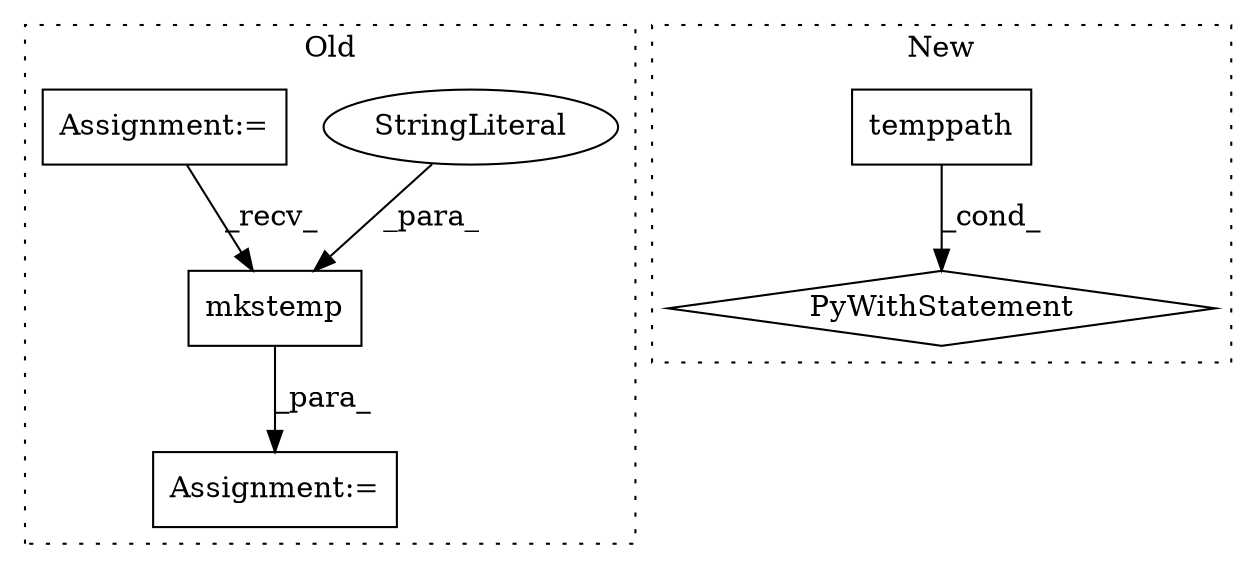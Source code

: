 digraph G {
subgraph cluster0 {
1 [label="mkstemp" a="32" s="3756,3769" l="8,1" shape="box"];
3 [label="Assignment:=" a="7" s="3745" l="2" shape="box"];
4 [label="StringLiteral" a="45" s="3764" l="5" shape="ellipse"];
6 [label="Assignment:=" a="7" s="2802" l="8" shape="box"];
label = "Old";
style="dotted";
}
subgraph cluster1 {
2 [label="PyWithStatement" a="104" s="3571,3591" l="10,2" shape="diamond"];
5 [label="temppath" a="32" s="3581" l="10" shape="box"];
label = "New";
style="dotted";
}
1 -> 3 [label="_para_"];
4 -> 1 [label="_para_"];
5 -> 2 [label="_cond_"];
6 -> 1 [label="_recv_"];
}